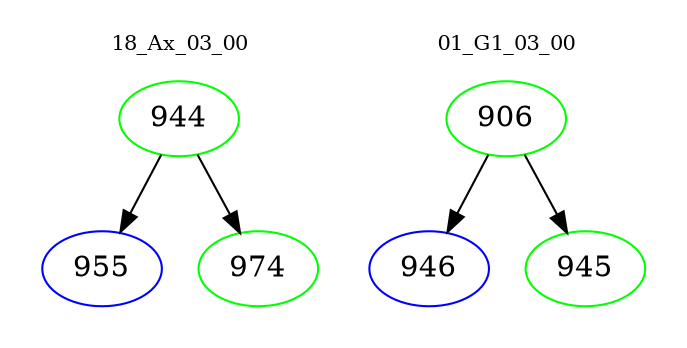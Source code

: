 digraph{
subgraph cluster_0 {
color = white
label = "18_Ax_03_00";
fontsize=10;
T0_944 [label="944", color="green"]
T0_944 -> T0_955 [color="black"]
T0_955 [label="955", color="blue"]
T0_944 -> T0_974 [color="black"]
T0_974 [label="974", color="green"]
}
subgraph cluster_1 {
color = white
label = "01_G1_03_00";
fontsize=10;
T1_906 [label="906", color="green"]
T1_906 -> T1_946 [color="black"]
T1_946 [label="946", color="blue"]
T1_906 -> T1_945 [color="black"]
T1_945 [label="945", color="green"]
}
}
